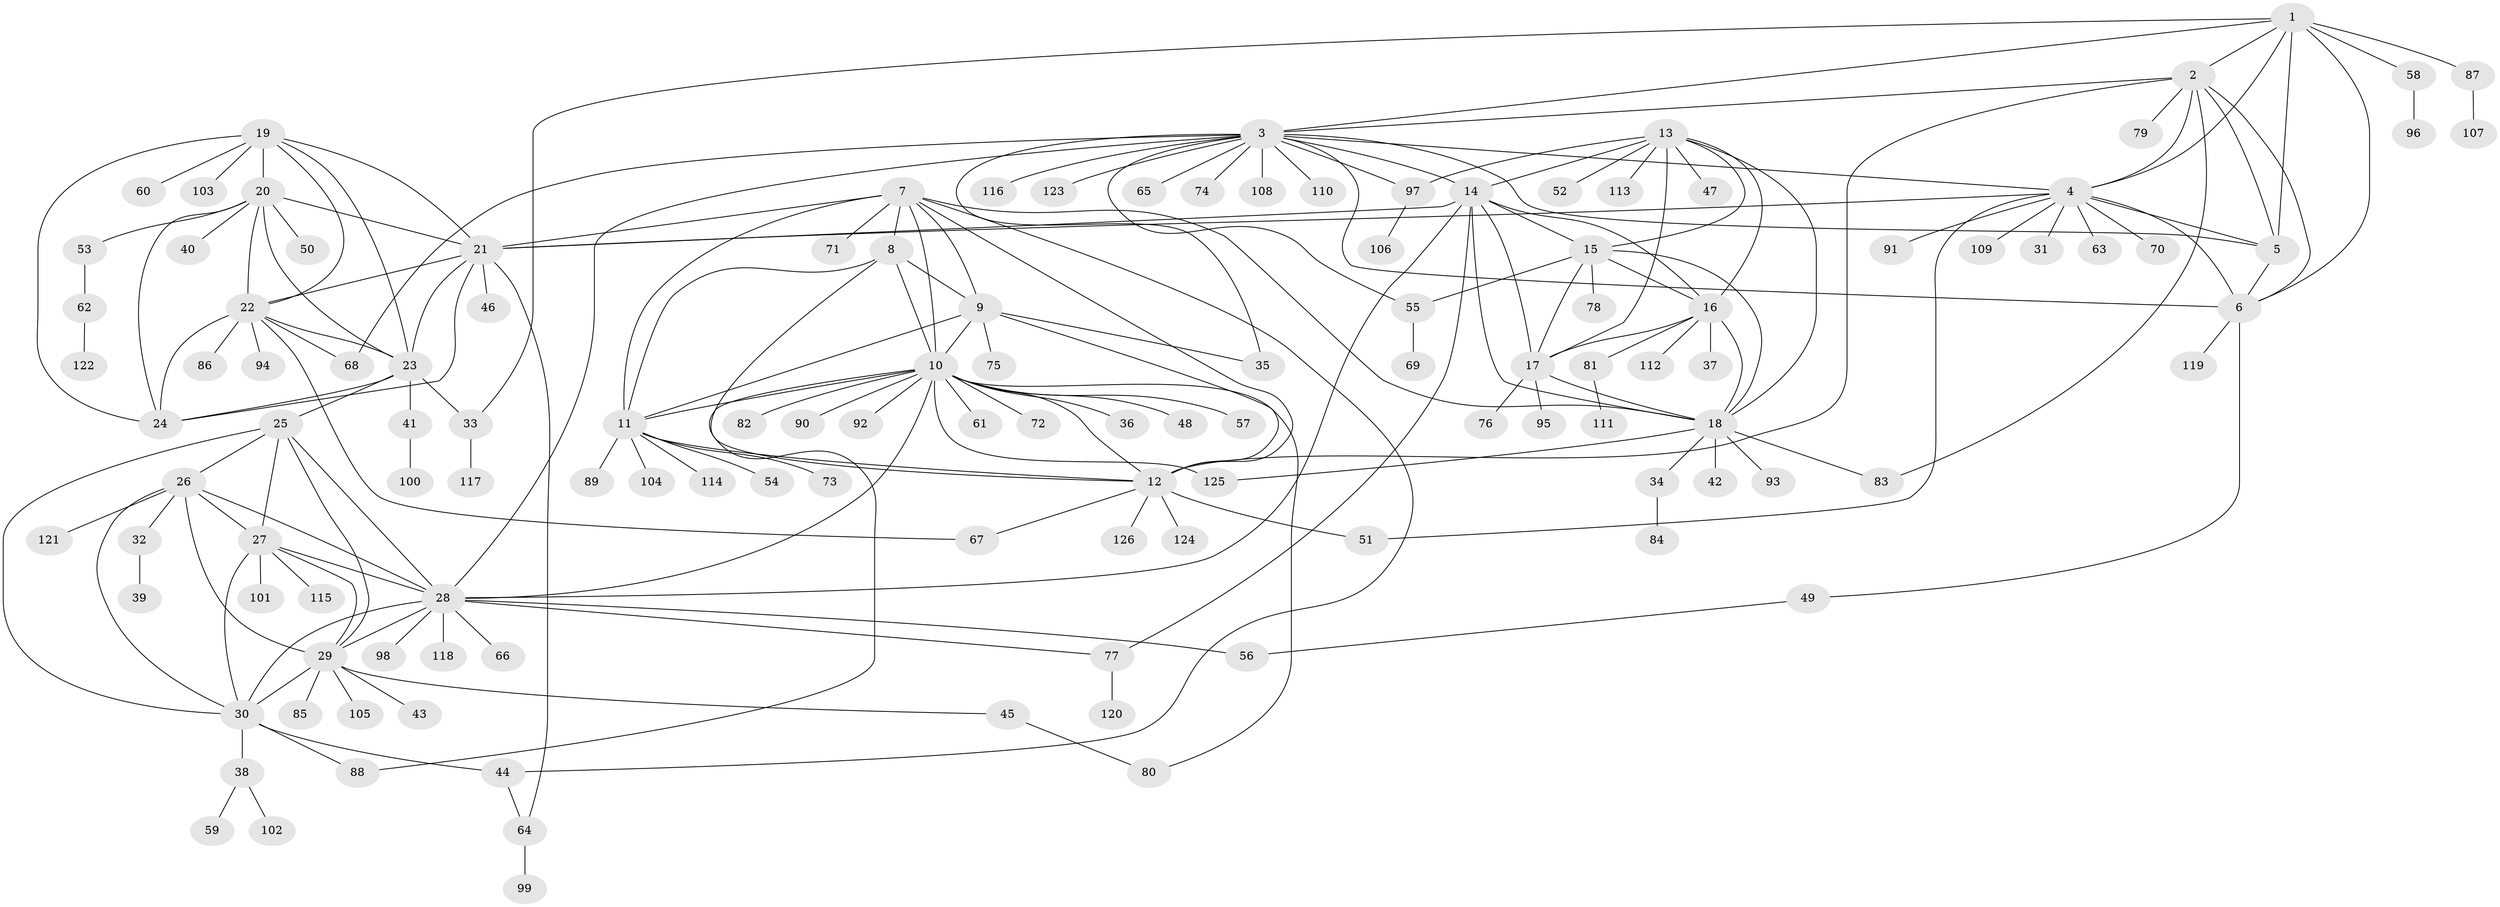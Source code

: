 // coarse degree distribution, {2: 0.02702702702702703, 6: 0.05405405405405406, 1: 0.7837837837837838, 4: 0.05405405405405406, 16: 0.02702702702702703, 3: 0.02702702702702703, 10: 0.02702702702702703}
// Generated by graph-tools (version 1.1) at 2025/58/03/04/25 21:58:20]
// undirected, 126 vertices, 196 edges
graph export_dot {
graph [start="1"]
  node [color=gray90,style=filled];
  1;
  2;
  3;
  4;
  5;
  6;
  7;
  8;
  9;
  10;
  11;
  12;
  13;
  14;
  15;
  16;
  17;
  18;
  19;
  20;
  21;
  22;
  23;
  24;
  25;
  26;
  27;
  28;
  29;
  30;
  31;
  32;
  33;
  34;
  35;
  36;
  37;
  38;
  39;
  40;
  41;
  42;
  43;
  44;
  45;
  46;
  47;
  48;
  49;
  50;
  51;
  52;
  53;
  54;
  55;
  56;
  57;
  58;
  59;
  60;
  61;
  62;
  63;
  64;
  65;
  66;
  67;
  68;
  69;
  70;
  71;
  72;
  73;
  74;
  75;
  76;
  77;
  78;
  79;
  80;
  81;
  82;
  83;
  84;
  85;
  86;
  87;
  88;
  89;
  90;
  91;
  92;
  93;
  94;
  95;
  96;
  97;
  98;
  99;
  100;
  101;
  102;
  103;
  104;
  105;
  106;
  107;
  108;
  109;
  110;
  111;
  112;
  113;
  114;
  115;
  116;
  117;
  118;
  119;
  120;
  121;
  122;
  123;
  124;
  125;
  126;
  1 -- 2;
  1 -- 3;
  1 -- 4;
  1 -- 5;
  1 -- 6;
  1 -- 33;
  1 -- 58;
  1 -- 87;
  2 -- 3;
  2 -- 4;
  2 -- 5;
  2 -- 6;
  2 -- 12;
  2 -- 79;
  2 -- 83;
  3 -- 4;
  3 -- 5;
  3 -- 6;
  3 -- 14;
  3 -- 28;
  3 -- 35;
  3 -- 55;
  3 -- 65;
  3 -- 68;
  3 -- 74;
  3 -- 97;
  3 -- 108;
  3 -- 110;
  3 -- 116;
  3 -- 123;
  4 -- 5;
  4 -- 6;
  4 -- 21;
  4 -- 31;
  4 -- 51;
  4 -- 63;
  4 -- 70;
  4 -- 91;
  4 -- 109;
  5 -- 6;
  6 -- 49;
  6 -- 119;
  7 -- 8;
  7 -- 9;
  7 -- 10;
  7 -- 11;
  7 -- 12;
  7 -- 18;
  7 -- 21;
  7 -- 44;
  7 -- 71;
  8 -- 9;
  8 -- 10;
  8 -- 11;
  8 -- 12;
  9 -- 10;
  9 -- 11;
  9 -- 12;
  9 -- 35;
  9 -- 75;
  10 -- 11;
  10 -- 12;
  10 -- 28;
  10 -- 36;
  10 -- 48;
  10 -- 57;
  10 -- 61;
  10 -- 72;
  10 -- 80;
  10 -- 82;
  10 -- 88;
  10 -- 90;
  10 -- 92;
  10 -- 125;
  11 -- 12;
  11 -- 54;
  11 -- 73;
  11 -- 89;
  11 -- 104;
  11 -- 114;
  12 -- 51;
  12 -- 67;
  12 -- 124;
  12 -- 126;
  13 -- 14;
  13 -- 15;
  13 -- 16;
  13 -- 17;
  13 -- 18;
  13 -- 47;
  13 -- 52;
  13 -- 97;
  13 -- 113;
  14 -- 15;
  14 -- 16;
  14 -- 17;
  14 -- 18;
  14 -- 21;
  14 -- 28;
  14 -- 77;
  15 -- 16;
  15 -- 17;
  15 -- 18;
  15 -- 55;
  15 -- 78;
  16 -- 17;
  16 -- 18;
  16 -- 37;
  16 -- 81;
  16 -- 112;
  17 -- 18;
  17 -- 76;
  17 -- 95;
  18 -- 34;
  18 -- 42;
  18 -- 83;
  18 -- 93;
  18 -- 125;
  19 -- 20;
  19 -- 21;
  19 -- 22;
  19 -- 23;
  19 -- 24;
  19 -- 60;
  19 -- 103;
  20 -- 21;
  20 -- 22;
  20 -- 23;
  20 -- 24;
  20 -- 40;
  20 -- 50;
  20 -- 53;
  21 -- 22;
  21 -- 23;
  21 -- 24;
  21 -- 46;
  21 -- 64;
  22 -- 23;
  22 -- 24;
  22 -- 67;
  22 -- 68;
  22 -- 86;
  22 -- 94;
  23 -- 24;
  23 -- 25;
  23 -- 33;
  23 -- 41;
  25 -- 26;
  25 -- 27;
  25 -- 28;
  25 -- 29;
  25 -- 30;
  26 -- 27;
  26 -- 28;
  26 -- 29;
  26 -- 30;
  26 -- 32;
  26 -- 121;
  27 -- 28;
  27 -- 29;
  27 -- 30;
  27 -- 101;
  27 -- 115;
  28 -- 29;
  28 -- 30;
  28 -- 56;
  28 -- 66;
  28 -- 77;
  28 -- 98;
  28 -- 118;
  29 -- 30;
  29 -- 43;
  29 -- 45;
  29 -- 85;
  29 -- 105;
  30 -- 38;
  30 -- 44;
  30 -- 88;
  32 -- 39;
  33 -- 117;
  34 -- 84;
  38 -- 59;
  38 -- 102;
  41 -- 100;
  44 -- 64;
  45 -- 80;
  49 -- 56;
  53 -- 62;
  55 -- 69;
  58 -- 96;
  62 -- 122;
  64 -- 99;
  77 -- 120;
  81 -- 111;
  87 -- 107;
  97 -- 106;
}
